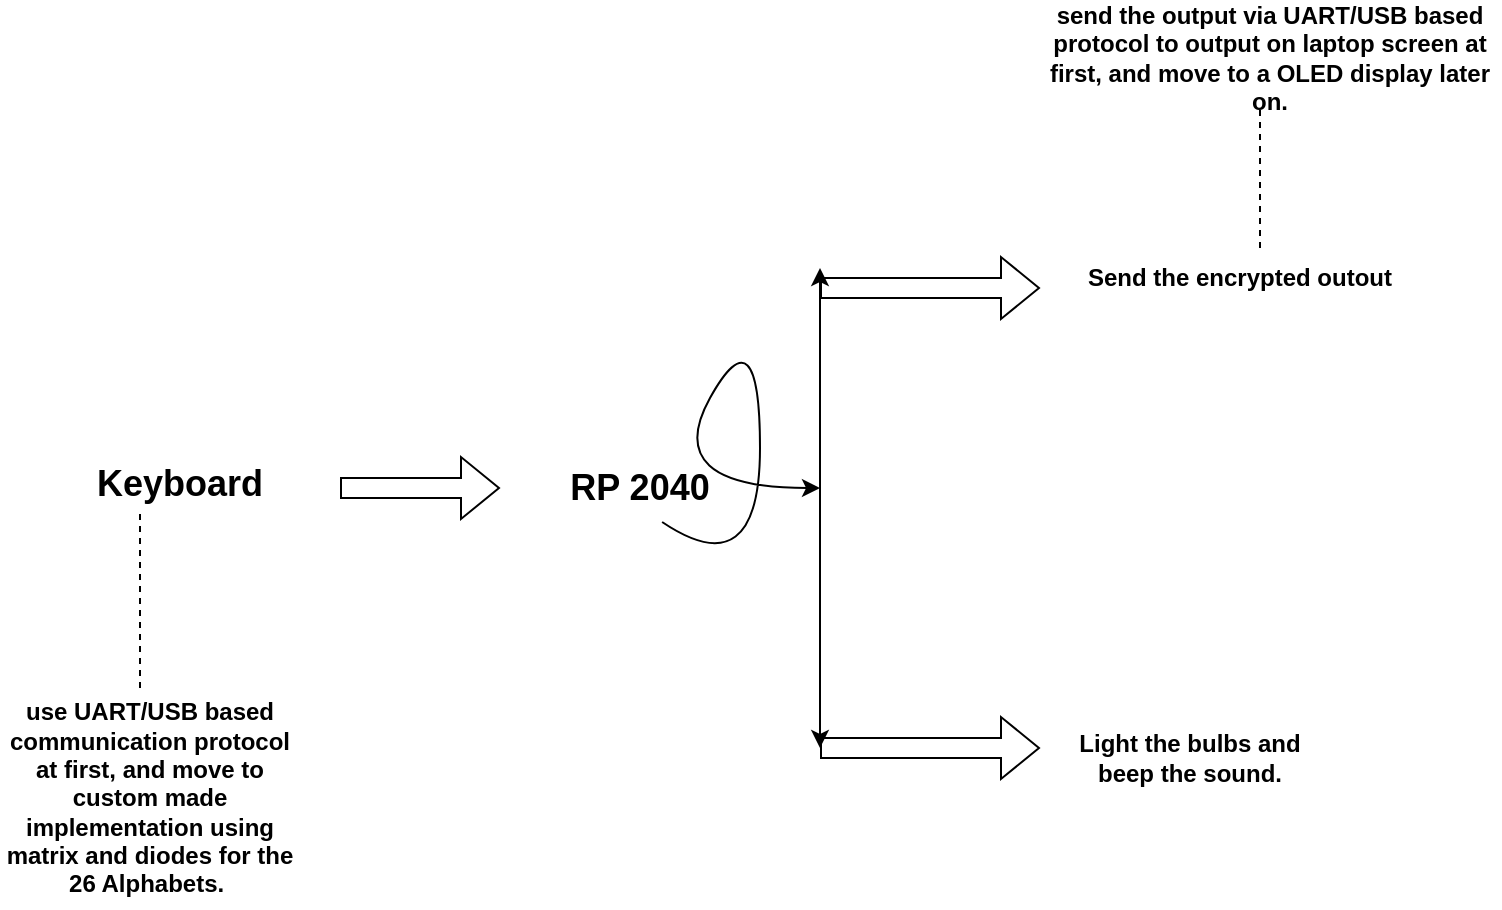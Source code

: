 <mxfile version="28.0.4">
  <diagram name="Page-1" id="FNBxJ6_ISvlHpqIs2pjA">
    <mxGraphModel dx="946" dy="652" grid="1" gridSize="10" guides="1" tooltips="1" connect="1" arrows="1" fold="1" page="1" pageScale="1" pageWidth="850" pageHeight="1100" math="0" shadow="0">
      <root>
        <mxCell id="0" />
        <mxCell id="1" parent="0" />
        <mxCell id="k9nq4WPqk6t8UYhzS1df-1" value="" style="shape=flexArrow;endArrow=classic;html=1;rounded=0;" edge="1" parent="1" target="k9nq4WPqk6t8UYhzS1df-6">
          <mxGeometry width="50" height="50" relative="1" as="geometry">
            <mxPoint x="240" y="310" as="sourcePoint" />
            <mxPoint x="370" y="310" as="targetPoint" />
          </mxGeometry>
        </mxCell>
        <mxCell id="k9nq4WPqk6t8UYhzS1df-6" value="&lt;b&gt;&lt;font style=&quot;font-size: 18px;&quot;&gt;RP 2040&lt;/font&gt;&lt;/b&gt;" style="text;html=1;align=center;verticalAlign=middle;whiteSpace=wrap;rounded=0;" vertex="1" parent="1">
          <mxGeometry x="320" y="295" width="140" height="30" as="geometry" />
        </mxCell>
        <mxCell id="k9nq4WPqk6t8UYhzS1df-7" value="&lt;b&gt;&lt;font style=&quot;font-size: 18px;&quot;&gt;Keyboard&lt;/font&gt;&lt;/b&gt;" style="text;html=1;align=center;verticalAlign=middle;whiteSpace=wrap;rounded=0;" vertex="1" parent="1">
          <mxGeometry x="100" y="295" width="120" height="25" as="geometry" />
        </mxCell>
        <mxCell id="k9nq4WPqk6t8UYhzS1df-8" value="" style="endArrow=classic;startArrow=classic;html=1;rounded=0;" edge="1" parent="1">
          <mxGeometry width="50" height="50" relative="1" as="geometry">
            <mxPoint x="480" y="440" as="sourcePoint" />
            <mxPoint x="480" y="200" as="targetPoint" />
            <Array as="points">
              <mxPoint x="480" y="330" />
            </Array>
          </mxGeometry>
        </mxCell>
        <mxCell id="k9nq4WPqk6t8UYhzS1df-10" value="" style="shape=flexArrow;endArrow=classic;html=1;rounded=0;" edge="1" parent="1">
          <mxGeometry width="50" height="50" relative="1" as="geometry">
            <mxPoint x="480" y="210" as="sourcePoint" />
            <mxPoint x="590" y="210" as="targetPoint" />
          </mxGeometry>
        </mxCell>
        <mxCell id="k9nq4WPqk6t8UYhzS1df-11" value="" style="shape=flexArrow;endArrow=classic;html=1;rounded=0;" edge="1" parent="1">
          <mxGeometry width="50" height="50" relative="1" as="geometry">
            <mxPoint x="480" y="440" as="sourcePoint" />
            <mxPoint x="590" y="440" as="targetPoint" />
          </mxGeometry>
        </mxCell>
        <mxCell id="k9nq4WPqk6t8UYhzS1df-12" value="" style="curved=1;endArrow=classic;html=1;rounded=0;exitX=0.579;exitY=1.067;exitDx=0;exitDy=0;exitPerimeter=0;" edge="1" parent="1" source="k9nq4WPqk6t8UYhzS1df-6">
          <mxGeometry width="50" height="50" relative="1" as="geometry">
            <mxPoint x="400" y="360" as="sourcePoint" />
            <mxPoint x="480" y="310" as="targetPoint" />
            <Array as="points">
              <mxPoint x="450" y="360" />
              <mxPoint x="450" y="220" />
              <mxPoint x="400" y="310" />
            </Array>
          </mxGeometry>
        </mxCell>
        <mxCell id="k9nq4WPqk6t8UYhzS1df-13" value="&lt;b&gt;Light the bulbs and beep the sound.&lt;/b&gt;" style="text;html=1;align=center;verticalAlign=middle;whiteSpace=wrap;rounded=0;" vertex="1" parent="1">
          <mxGeometry x="600" y="430" width="130" height="30" as="geometry" />
        </mxCell>
        <mxCell id="k9nq4WPqk6t8UYhzS1df-14" value="&lt;b&gt;Send the encrypted outout&lt;/b&gt;" style="text;html=1;align=center;verticalAlign=middle;whiteSpace=wrap;rounded=0;" vertex="1" parent="1">
          <mxGeometry x="610" y="190" width="160" height="30" as="geometry" />
        </mxCell>
        <mxCell id="k9nq4WPqk6t8UYhzS1df-15" value="" style="endArrow=none;dashed=1;html=1;rounded=0;" edge="1" parent="1">
          <mxGeometry width="50" height="50" relative="1" as="geometry">
            <mxPoint x="140" y="410" as="sourcePoint" />
            <mxPoint x="140" y="320" as="targetPoint" />
          </mxGeometry>
        </mxCell>
        <mxCell id="k9nq4WPqk6t8UYhzS1df-16" value="&lt;b&gt;use UART/USB based communication protocol at first, and move to custom made implementation using matrix and diodes for the 26 Alphabets.&amp;nbsp;&lt;/b&gt;" style="text;html=1;align=center;verticalAlign=middle;whiteSpace=wrap;rounded=0;" vertex="1" parent="1">
          <mxGeometry x="70" y="410" width="150" height="110" as="geometry" />
        </mxCell>
        <mxCell id="k9nq4WPqk6t8UYhzS1df-18" value="" style="endArrow=none;dashed=1;html=1;rounded=0;" edge="1" parent="1">
          <mxGeometry width="50" height="50" relative="1" as="geometry">
            <mxPoint x="700" y="190" as="sourcePoint" />
            <mxPoint x="700" y="120" as="targetPoint" />
          </mxGeometry>
        </mxCell>
        <mxCell id="k9nq4WPqk6t8UYhzS1df-20" value="&lt;b&gt;send the output via UART/USB based protocol to output on laptop screen at first, and move to a OLED display later on.&lt;/b&gt;" style="text;html=1;align=center;verticalAlign=middle;whiteSpace=wrap;rounded=0;" vertex="1" parent="1">
          <mxGeometry x="590" y="80" width="230" height="30" as="geometry" />
        </mxCell>
      </root>
    </mxGraphModel>
  </diagram>
</mxfile>
